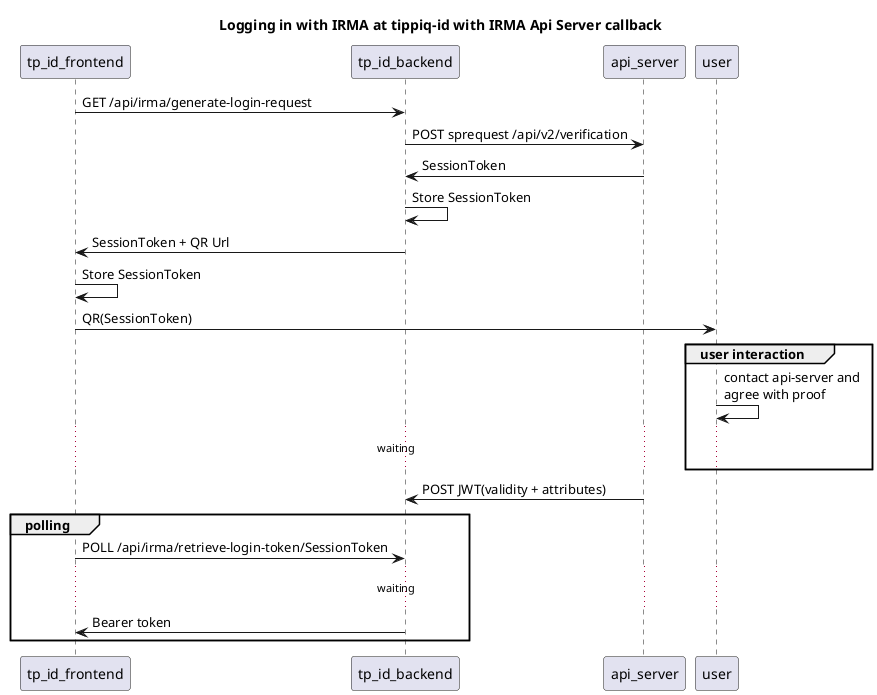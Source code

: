 @startuml

title "Logging in with IRMA at tippiq-id with IRMA Api Server callback"

participant tp_id_frontend
participant tp_id_backend
participant api_server
participant user

tp_id_frontend -> tp_id_backend: GET /api/irma/generate-login-request
tp_id_backend -> api_server: POST sprequest /api/v2/verification
api_server -> tp_id_backend: SessionToken

tp_id_backend -> tp_id_backend : Store SessionToken

tp_id_backend -> tp_id_frontend: SessionToken + QR Url

tp_id_frontend -> tp_id_frontend: Store SessionToken

tp_id_frontend -> user: QR(SessionToken)


group user interaction
  user -> user: contact api-server and\nagree with proof
  ... waiting ...
end


api_server -> tp_id_backend: POST JWT(validity + attributes)

group polling
  tp_id_frontend -> tp_id_backend: POLL /api/irma/retrieve-login-token/SessionToken
  ... waiting ...
  tp_id_backend -> tp_id_frontend: Bearer token
end

@enduml
